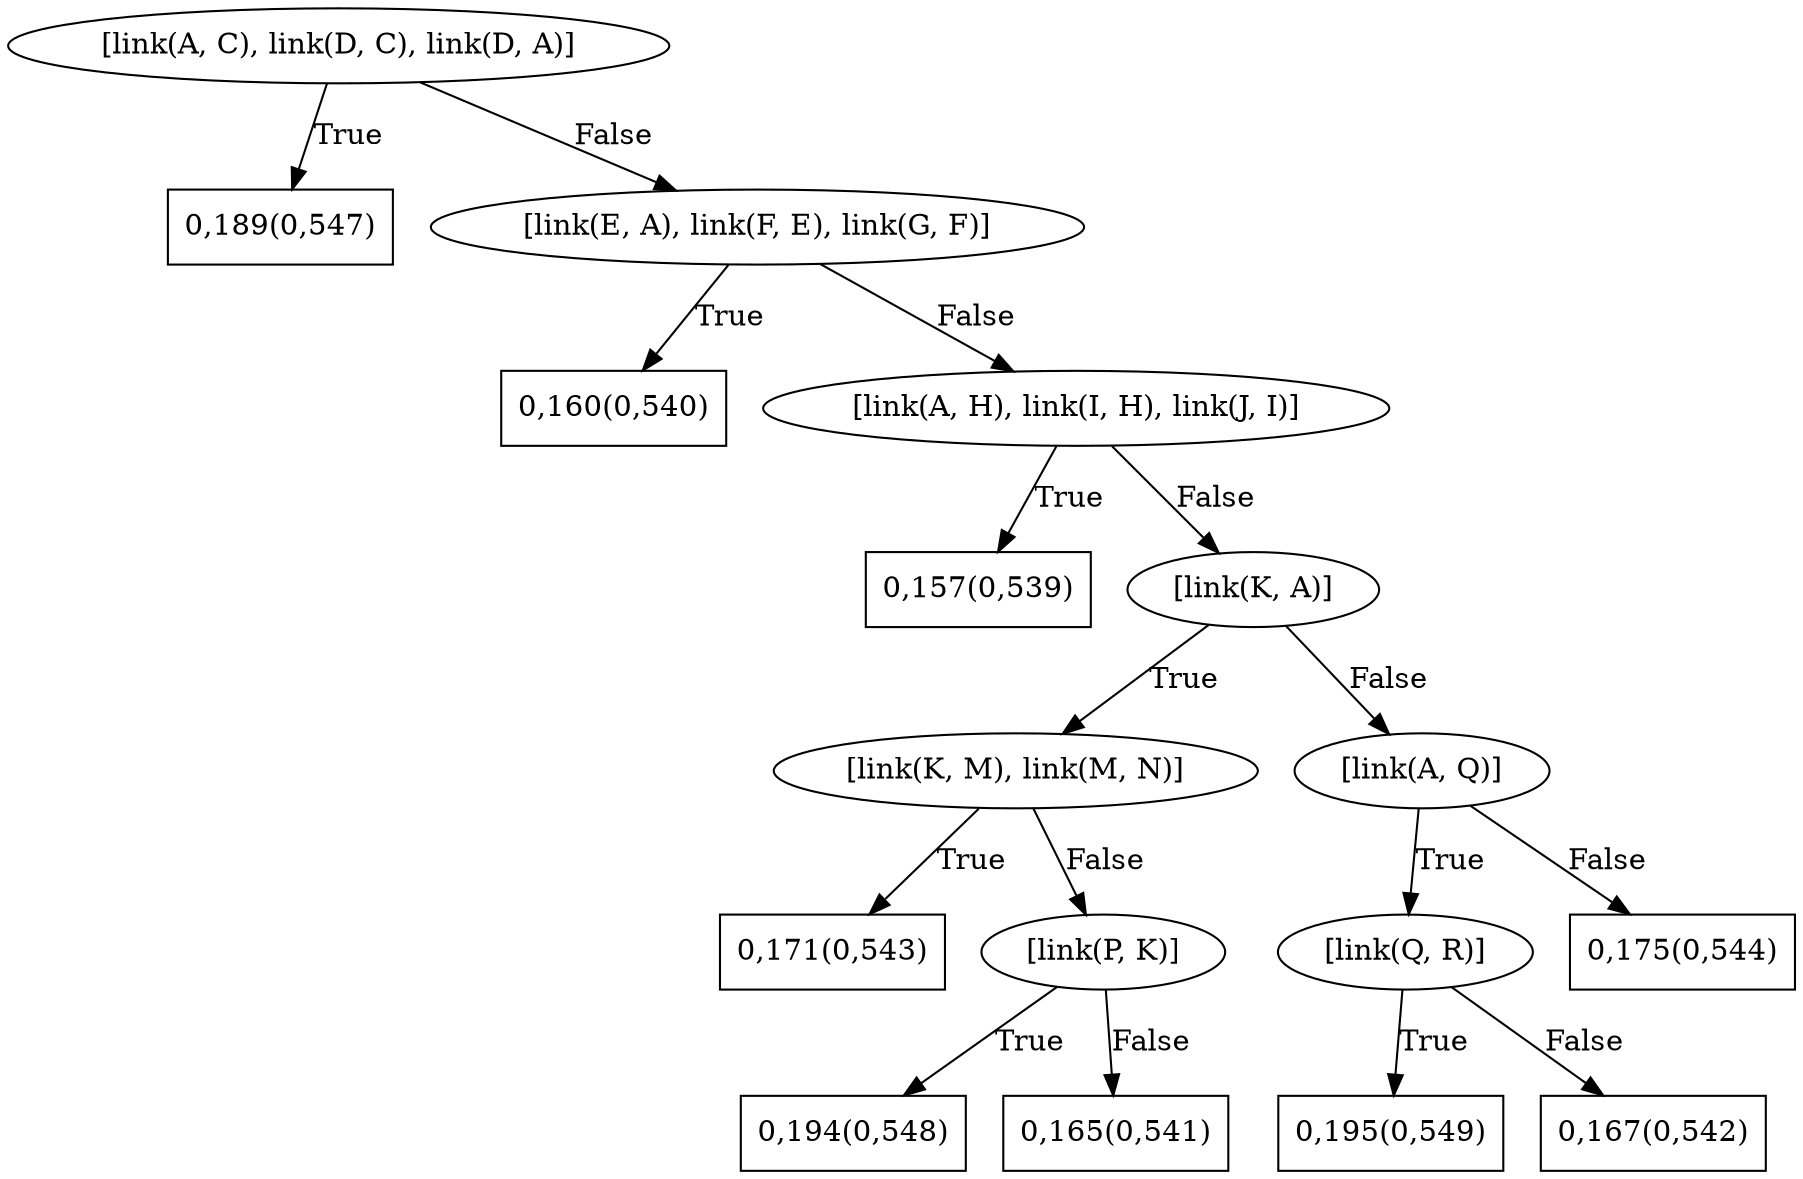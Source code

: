 digraph G{ 
1[label = "[link(A, C), link(D, C), link(D, A)]"];
1 -> 2[label="True"];
1 -> 3[label="False"];
2[shape = box,label = "0,189(0,547)"];
3[label = "[link(E, A), link(F, E), link(G, F)]"];
3 -> 4[label="True"];
3 -> 5[label="False"];
4[shape = box,label = "0,160(0,540)"];
5[label = "[link(A, H), link(I, H), link(J, I)]"];
5 -> 6[label="True"];
5 -> 7[label="False"];
6[shape = box,label = "0,157(0,539)"];
7[label = "[link(K, A)]"];
7 -> 8[label="True"];
7 -> 9[label="False"];
8[label = "[link(K, M), link(M, N)]"];
8 -> 10[label="True"];
8 -> 11[label="False"];
10[shape = box,label = "0,171(0,543)"];
11[label = "[link(P, K)]"];
11 -> 12[label="True"];
11 -> 13[label="False"];
12[shape = box,label = "0,194(0,548)"];
13[shape = box,label = "0,165(0,541)"];
9[label = "[link(A, Q)]"];
9 -> 14[label="True"];
9 -> 15[label="False"];
14[label = "[link(Q, R)]"];
14 -> 16[label="True"];
14 -> 17[label="False"];
16[shape = box,label = "0,195(0,549)"];
17[shape = box,label = "0,167(0,542)"];
15[shape = box,label = "0,175(0,544)"];
}
